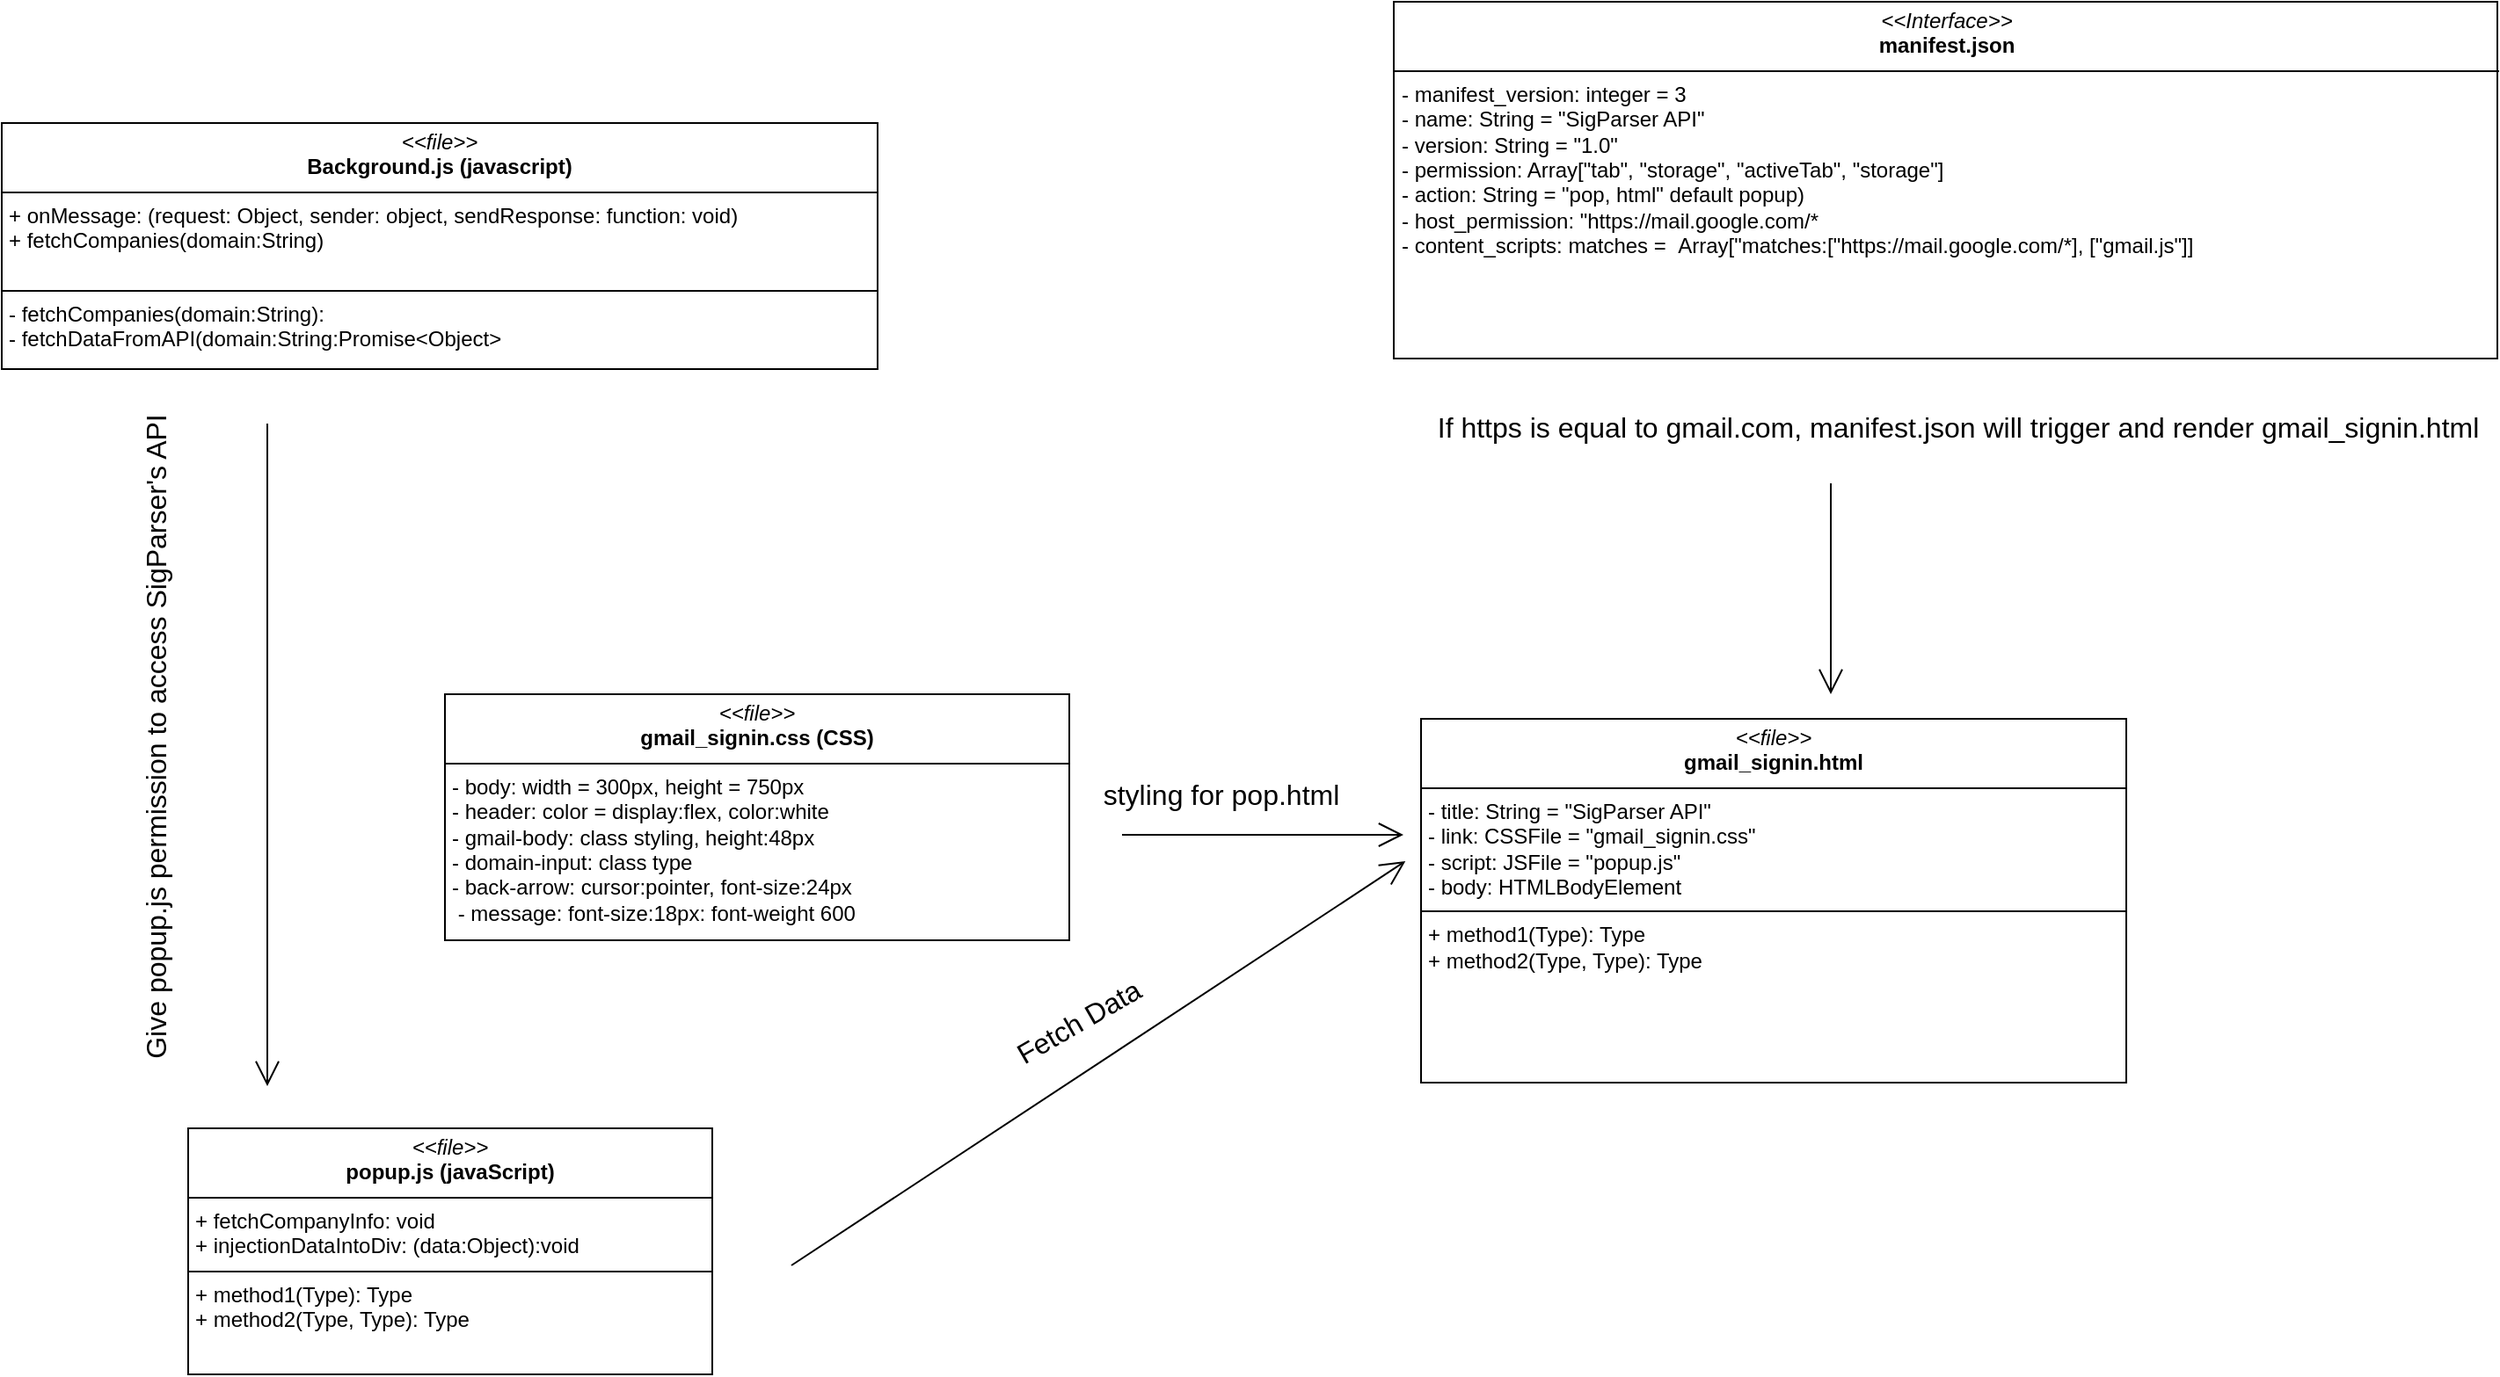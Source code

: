 <mxfile version="25.0.0">
  <diagram name="Page-1" id="F3TrKfFbRiF8tJtaXqeu">
    <mxGraphModel dx="3190" dy="1478" grid="0" gridSize="10" guides="1" tooltips="1" connect="1" arrows="1" fold="1" page="0" pageScale="1" pageWidth="850" pageHeight="1100" math="0" shadow="0">
      <root>
        <mxCell id="0" />
        <mxCell id="1" parent="0" />
        <mxCell id="lpOA4O-bADo8tYY5proH-2" value="&lt;p style=&quot;margin:0px;margin-top:4px;text-align:center;&quot;&gt;&lt;i&gt;&amp;lt;&amp;lt;file&amp;gt;&amp;gt;&lt;/i&gt;&lt;br&gt;&lt;b&gt;Background.js (javascript)&lt;/b&gt;&lt;br&gt;&lt;/p&gt;&lt;hr size=&quot;1&quot; style=&quot;border-style:solid;&quot;&gt;&lt;p style=&quot;margin:0px;margin-left:4px;&quot;&gt;+ onMessage: (request: Object, sender: object, sendResponse: function: void)&lt;br&gt;+ fetchCompanies(domain:String)&lt;/p&gt;&lt;p style=&quot;margin:0px;margin-left:4px;&quot;&gt;&lt;br&gt;&lt;/p&gt;&lt;hr size=&quot;1&quot; style=&quot;border-style:solid;&quot;&gt;&lt;p style=&quot;margin:0px;margin-left:4px;&quot;&gt;- fetchCompanies(domain:String):&amp;nbsp;&lt;br&gt;- fetchDataFromAPI(domain:String:Promise&amp;lt;Object&amp;gt;&lt;/p&gt;" style="verticalAlign=top;align=left;overflow=fill;html=1;whiteSpace=wrap;" parent="1" vertex="1">
          <mxGeometry x="-1456" y="-319" width="498" height="140" as="geometry" />
        </mxCell>
        <mxCell id="lpOA4O-bADo8tYY5proH-3" value="&lt;p style=&quot;margin:0px;margin-top:4px;text-align:center;&quot;&gt;&lt;i&gt;&amp;lt;&amp;lt;file&amp;gt;&amp;gt;&lt;/i&gt;&lt;br&gt;&lt;b&gt;gmail_signin.css (CSS)&lt;/b&gt;&lt;/p&gt;&lt;hr size=&quot;1&quot; style=&quot;border-style:solid;&quot;&gt;&lt;p style=&quot;margin:0px;margin-left:4px;&quot;&gt;- body: width = 300px, height = 750px&lt;br&gt;- header: color = display:flex, color:white&lt;/p&gt;&lt;p style=&quot;margin:0px;margin-left:4px;&quot;&gt;- gmail-body: class styling, height:48px&lt;/p&gt;&lt;p style=&quot;margin:0px;margin-left:4px;&quot;&gt;- domain-input: class type&lt;/p&gt;&lt;p style=&quot;margin:0px;margin-left:4px;&quot;&gt;- back-arrow: cursor:pointer, font-size:24px&lt;/p&gt;&lt;p style=&quot;margin:0px;margin-left:4px;&quot;&gt;&amp;nbsp;- message: font-size:18px: font-weight 600&lt;/p&gt;&lt;p style=&quot;margin:0px;margin-left:4px;&quot;&gt;&lt;br&gt;&lt;/p&gt;" style="verticalAlign=top;align=left;overflow=fill;html=1;whiteSpace=wrap;" parent="1" vertex="1">
          <mxGeometry x="-1204" y="6" width="355" height="140" as="geometry" />
        </mxCell>
        <mxCell id="lpOA4O-bADo8tYY5proH-6" value="" style="endArrow=open;endFill=1;endSize=12;html=1;rounded=0;fontSize=12;curved=1;" parent="1" edge="1">
          <mxGeometry width="160" relative="1" as="geometry">
            <mxPoint x="-819" y="86" as="sourcePoint" />
            <mxPoint x="-659" y="86" as="targetPoint" />
          </mxGeometry>
        </mxCell>
        <mxCell id="lpOA4O-bADo8tYY5proH-8" value="styling for pop.html" style="text;html=1;align=center;verticalAlign=middle;whiteSpace=wrap;rounded=0;fontSize=16;" parent="1" vertex="1">
          <mxGeometry x="-832" y="48" width="139" height="30" as="geometry" />
        </mxCell>
        <mxCell id="lpOA4O-bADo8tYY5proH-9" value="&lt;p style=&quot;margin:0px;margin-top:4px;text-align:center;&quot;&gt;&lt;i&gt;&amp;lt;&amp;lt;file&amp;gt;&amp;gt;&lt;/i&gt;&lt;br&gt;&lt;b&gt;gmail_signin.html&lt;/b&gt;&lt;/p&gt;&lt;hr size=&quot;1&quot; style=&quot;border-style:solid;&quot;&gt;&lt;p style=&quot;margin:0px;margin-left:4px;&quot;&gt;- title: String = &quot;SigParser API&quot;&lt;br&gt;- link: CSSFile = &quot;gmail_signin.css&quot;&lt;/p&gt;&lt;p style=&quot;margin:0px;margin-left:4px;&quot;&gt;- script: JSFile = &quot;popup.js&quot;&lt;/p&gt;&lt;p style=&quot;margin:0px;margin-left:4px;&quot;&gt;- body: HTMLBodyElement&lt;/p&gt;&lt;hr size=&quot;1&quot; style=&quot;border-style:solid;&quot;&gt;&lt;p style=&quot;margin:0px;margin-left:4px;&quot;&gt;+ method1(Type): Type&lt;br&gt;+ method2(Type, Type): Type&lt;/p&gt;" style="verticalAlign=top;align=left;overflow=fill;html=1;whiteSpace=wrap;" parent="1" vertex="1">
          <mxGeometry x="-649" y="20" width="401" height="207" as="geometry" />
        </mxCell>
        <mxCell id="lpOA4O-bADo8tYY5proH-10" value="" style="endArrow=open;endFill=1;endSize=12;html=1;rounded=0;fontSize=12;curved=1;" parent="1" edge="1">
          <mxGeometry width="160" relative="1" as="geometry">
            <mxPoint x="-1007" y="331" as="sourcePoint" />
            <mxPoint x="-657.864" y="101" as="targetPoint" />
          </mxGeometry>
        </mxCell>
        <mxCell id="lpOA4O-bADo8tYY5proH-11" value="Fetch Data" style="text;html=1;align=center;verticalAlign=middle;whiteSpace=wrap;rounded=0;fontSize=16;rotation=-30;" parent="1" vertex="1">
          <mxGeometry x="-897.88" y="178.32" width="109" height="28" as="geometry" />
        </mxCell>
        <mxCell id="lpOA4O-bADo8tYY5proH-13" value="&lt;p style=&quot;margin:0px;margin-top:4px;text-align:center;&quot;&gt;&lt;i&gt;&amp;lt;&amp;lt;file&amp;gt;&amp;gt;&lt;/i&gt;&lt;br&gt;&lt;b&gt;popup.js (javaScript)&lt;/b&gt;&lt;/p&gt;&lt;hr size=&quot;1&quot; style=&quot;border-style:solid;&quot;&gt;&lt;p style=&quot;margin:0px;margin-left:4px;&quot;&gt;+ fetchCompanyInfo: void&lt;br&gt;+ injectionDataIntoDiv: (data:Object):void&lt;/p&gt;&lt;hr size=&quot;1&quot; style=&quot;border-style:solid;&quot;&gt;&lt;p style=&quot;margin:0px;margin-left:4px;&quot;&gt;+ method1(Type): Type&lt;br&gt;+ method2(Type, Type): Type&lt;/p&gt;" style="verticalAlign=top;align=left;overflow=fill;html=1;whiteSpace=wrap;" parent="1" vertex="1">
          <mxGeometry x="-1350" y="253" width="298" height="140" as="geometry" />
        </mxCell>
        <mxCell id="lpOA4O-bADo8tYY5proH-14" value="" style="endArrow=open;endFill=1;endSize=12;html=1;rounded=0;fontSize=12;curved=1;" parent="1" edge="1">
          <mxGeometry width="160" relative="1" as="geometry">
            <mxPoint x="-1305" y="-148" as="sourcePoint" />
            <mxPoint x="-1305" y="229" as="targetPoint" />
          </mxGeometry>
        </mxCell>
        <mxCell id="N_c3J_JNhHiuwBnga-XF-1" value="&lt;p style=&quot;margin:0px;margin-top:4px;text-align:center;&quot;&gt;&lt;i&gt;&amp;lt;&amp;lt;Interface&amp;gt;&amp;gt;&lt;/i&gt;&lt;br&gt;&lt;b&gt;manifest.json&lt;/b&gt;&lt;/p&gt;&lt;hr size=&quot;1&quot; style=&quot;border-style:solid;&quot;&gt;&lt;p style=&quot;margin:0px;margin-left:4px;&quot;&gt;- manifest_version: integer = 3&lt;/p&gt;&lt;p style=&quot;margin:0px;margin-left:4px;&quot;&gt;- name: String = &quot;SigParser API&quot;&lt;br&gt;- version: String = &quot;1.0&quot;&lt;/p&gt;&lt;p style=&quot;margin:0px;margin-left:4px;&quot;&gt;- permission: Array[&quot;tab&quot;, &quot;storage&quot;, &quot;activeTab&quot;, &quot;storage&quot;]&lt;/p&gt;&lt;p style=&quot;margin:0px;margin-left:4px;&quot;&gt;- action: String = &quot;pop, html&quot; default popup)&lt;/p&gt;&lt;p style=&quot;margin:0px;margin-left:4px;&quot;&gt;- host_permission: &quot;https://mail.google.com/*&lt;/p&gt;&lt;p style=&quot;margin:0px;margin-left:4px;&quot;&gt;- content_scripts: matches = &amp;nbsp;Array[&quot;matches:[&quot;https://mail.google.com/*], [&quot;gmail.js&quot;]]&lt;/p&gt;&lt;p style=&quot;margin:0px;margin-left:4px;&quot;&gt;&lt;br&gt;&lt;/p&gt;" style="verticalAlign=top;align=left;overflow=fill;html=1;whiteSpace=wrap;" vertex="1" parent="1">
          <mxGeometry x="-664.5" y="-388" width="627.5" height="203" as="geometry" />
        </mxCell>
        <mxCell id="N_c3J_JNhHiuwBnga-XF-7" value="" style="endArrow=open;endFill=1;endSize=12;html=1;rounded=0;" edge="1" parent="1">
          <mxGeometry width="160" relative="1" as="geometry">
            <mxPoint x="-416" y="-114" as="sourcePoint" />
            <mxPoint x="-416" y="6" as="targetPoint" />
          </mxGeometry>
        </mxCell>
        <mxCell id="N_c3J_JNhHiuwBnga-XF-10" value="&lt;font style=&quot;font-size: 16px;&quot;&gt;If https is equal to gmail.com, manifest.json will trigger and render gmail_signin.html&lt;/font&gt;" style="text;html=1;align=center;verticalAlign=middle;resizable=0;points=[];autosize=1;strokeColor=none;fillColor=none;" vertex="1" parent="1">
          <mxGeometry x="-649" y="-162" width="610" height="31" as="geometry" />
        </mxCell>
        <mxCell id="N_c3J_JNhHiuwBnga-XF-11" value="&lt;font style=&quot;font-size: 16px;&quot;&gt;Give popup.js permission to access SigParser&#39;s API&lt;/font&gt;" style="text;html=1;align=center;verticalAlign=middle;resizable=0;points=[];autosize=1;strokeColor=none;fillColor=none;rotation=-90;" vertex="1" parent="1">
          <mxGeometry x="-1562" y="15" width="386" height="31" as="geometry" />
        </mxCell>
      </root>
    </mxGraphModel>
  </diagram>
</mxfile>
